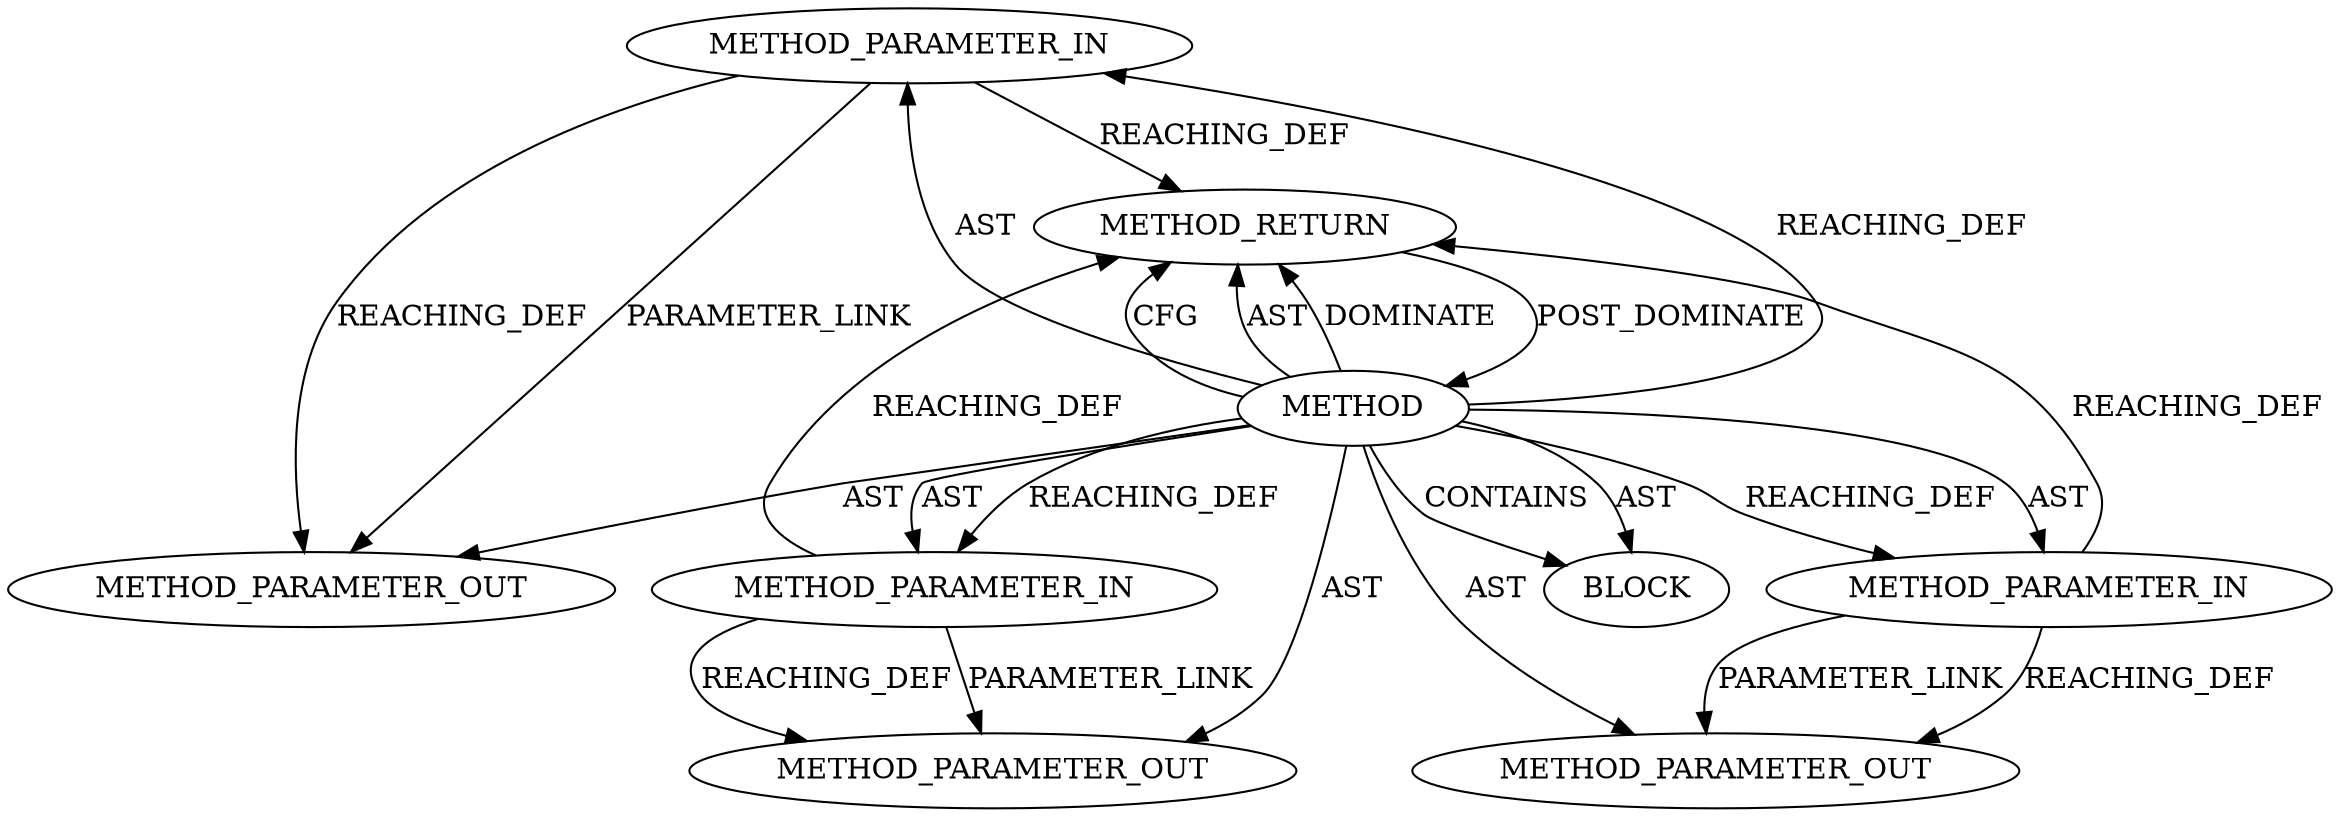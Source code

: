 digraph {
  21972 [label=METHOD_PARAMETER_OUT ORDER=2 CODE="p2" IS_VARIADIC=false TYPE_FULL_NAME="ANY" EVALUATION_STRATEGY="BY_VALUE" INDEX=2 NAME="p2"]
  21971 [label=METHOD_PARAMETER_OUT ORDER=1 CODE="p1" IS_VARIADIC=false TYPE_FULL_NAME="ANY" EVALUATION_STRATEGY="BY_VALUE" INDEX=1 NAME="p1"]
  19913 [label=METHOD_PARAMETER_IN ORDER=3 CODE="p3" IS_VARIADIC=false TYPE_FULL_NAME="ANY" EVALUATION_STRATEGY="BY_VALUE" INDEX=3 NAME="p3"]
  19912 [label=METHOD_PARAMETER_IN ORDER=2 CODE="p2" IS_VARIADIC=false TYPE_FULL_NAME="ANY" EVALUATION_STRATEGY="BY_VALUE" INDEX=2 NAME="p2"]
  19910 [label=METHOD AST_PARENT_TYPE="NAMESPACE_BLOCK" AST_PARENT_FULL_NAME="<global>" ORDER=0 CODE="<empty>" FULL_NAME="sg_set_buf" IS_EXTERNAL=true FILENAME="<empty>" SIGNATURE="" NAME="sg_set_buf"]
  19911 [label=METHOD_PARAMETER_IN ORDER=1 CODE="p1" IS_VARIADIC=false TYPE_FULL_NAME="ANY" EVALUATION_STRATEGY="BY_VALUE" INDEX=1 NAME="p1"]
  19914 [label=BLOCK ORDER=1 ARGUMENT_INDEX=1 CODE="<empty>" TYPE_FULL_NAME="ANY"]
  19915 [label=METHOD_RETURN ORDER=2 CODE="RET" TYPE_FULL_NAME="ANY" EVALUATION_STRATEGY="BY_VALUE"]
  21973 [label=METHOD_PARAMETER_OUT ORDER=3 CODE="p3" IS_VARIADIC=false TYPE_FULL_NAME="ANY" EVALUATION_STRATEGY="BY_VALUE" INDEX=3 NAME="p3"]
  19912 -> 19915 [label=REACHING_DEF VARIABLE="p2"]
  19910 -> 19911 [label=REACHING_DEF VARIABLE=""]
  19910 -> 19914 [label=AST ]
  19913 -> 21973 [label=PARAMETER_LINK ]
  19915 -> 19910 [label=POST_DOMINATE ]
  19913 -> 21973 [label=REACHING_DEF VARIABLE="p3"]
  19910 -> 19915 [label=CFG ]
  19912 -> 21972 [label=PARAMETER_LINK ]
  19910 -> 19915 [label=AST ]
  19910 -> 19911 [label=AST ]
  19913 -> 19915 [label=REACHING_DEF VARIABLE="p3"]
  19911 -> 21971 [label=PARAMETER_LINK ]
  19910 -> 19913 [label=AST ]
  19910 -> 21972 [label=AST ]
  19911 -> 21971 [label=REACHING_DEF VARIABLE="p1"]
  19910 -> 19912 [label=AST ]
  19910 -> 19913 [label=REACHING_DEF VARIABLE=""]
  19910 -> 21971 [label=AST ]
  19910 -> 19915 [label=DOMINATE ]
  19910 -> 21973 [label=AST ]
  19912 -> 21972 [label=REACHING_DEF VARIABLE="p2"]
  19910 -> 19912 [label=REACHING_DEF VARIABLE=""]
  19910 -> 19914 [label=CONTAINS ]
  19911 -> 19915 [label=REACHING_DEF VARIABLE="p1"]
}
